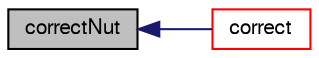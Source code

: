 digraph "correctNut"
{
  bgcolor="transparent";
  edge [fontname="FreeSans",fontsize="10",labelfontname="FreeSans",labelfontsize="10"];
  node [fontname="FreeSans",fontsize="10",shape=record];
  rankdir="LR";
  Node393 [label="correctNut",height=0.2,width=0.4,color="black", fillcolor="grey75", style="filled", fontcolor="black"];
  Node393 -> Node394 [dir="back",color="midnightblue",fontsize="10",style="solid",fontname="FreeSans"];
  Node394 [label="correct",height=0.2,width=0.4,color="red",URL="$a31190.html#a3ae44b28050c3aa494c1d8e18cf618c1",tooltip="Solve the turbulence equations and correct the turbulence viscosity. "];
}

